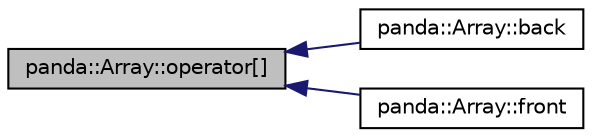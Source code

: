 digraph G
{
  edge [fontname="Helvetica",fontsize="10",labelfontname="Helvetica",labelfontsize="10"];
  node [fontname="Helvetica",fontsize="10",shape=record];
  rankdir=LR;
  Node1 [label="panda::Array::operator[]",height=0.2,width=0.4,color="black", fillcolor="grey75", style="filled" fontcolor="black"];
  Node1 -> Node2 [dir=back,color="midnightblue",fontsize="10",style="solid"];
  Node2 [label="panda::Array::back",height=0.2,width=0.4,color="black", fillcolor="white", style="filled",URL="$classpanda_1_1Array.html#a4f8973eed439312b468841ebb1a71717",tooltip="Reference to the last element."];
  Node1 -> Node3 [dir=back,color="midnightblue",fontsize="10",style="solid"];
  Node3 [label="panda::Array::front",height=0.2,width=0.4,color="black", fillcolor="white", style="filled",URL="$classpanda_1_1Array.html#a6146a7f7ea2dc73aed0da04c6b903bf0",tooltip="Reference to the first element."];
}

